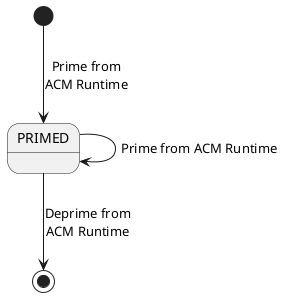 @startuml

[*] --> PRIMED: Prime from\nACM Runtime
PRIMED --> PRIMED: Prime from ACM Runtime
PRIMED --> [*]: Deprime from\nACM Runtime

@enduml
